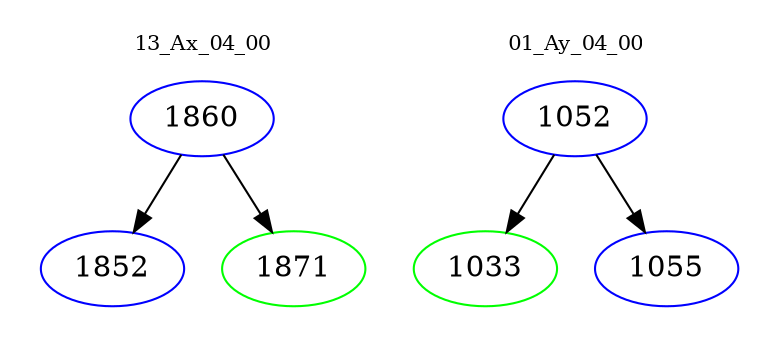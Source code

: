 digraph{
subgraph cluster_0 {
color = white
label = "13_Ax_04_00";
fontsize=10;
T0_1860 [label="1860", color="blue"]
T0_1860 -> T0_1852 [color="black"]
T0_1852 [label="1852", color="blue"]
T0_1860 -> T0_1871 [color="black"]
T0_1871 [label="1871", color="green"]
}
subgraph cluster_1 {
color = white
label = "01_Ay_04_00";
fontsize=10;
T1_1052 [label="1052", color="blue"]
T1_1052 -> T1_1033 [color="black"]
T1_1033 [label="1033", color="green"]
T1_1052 -> T1_1055 [color="black"]
T1_1055 [label="1055", color="blue"]
}
}
